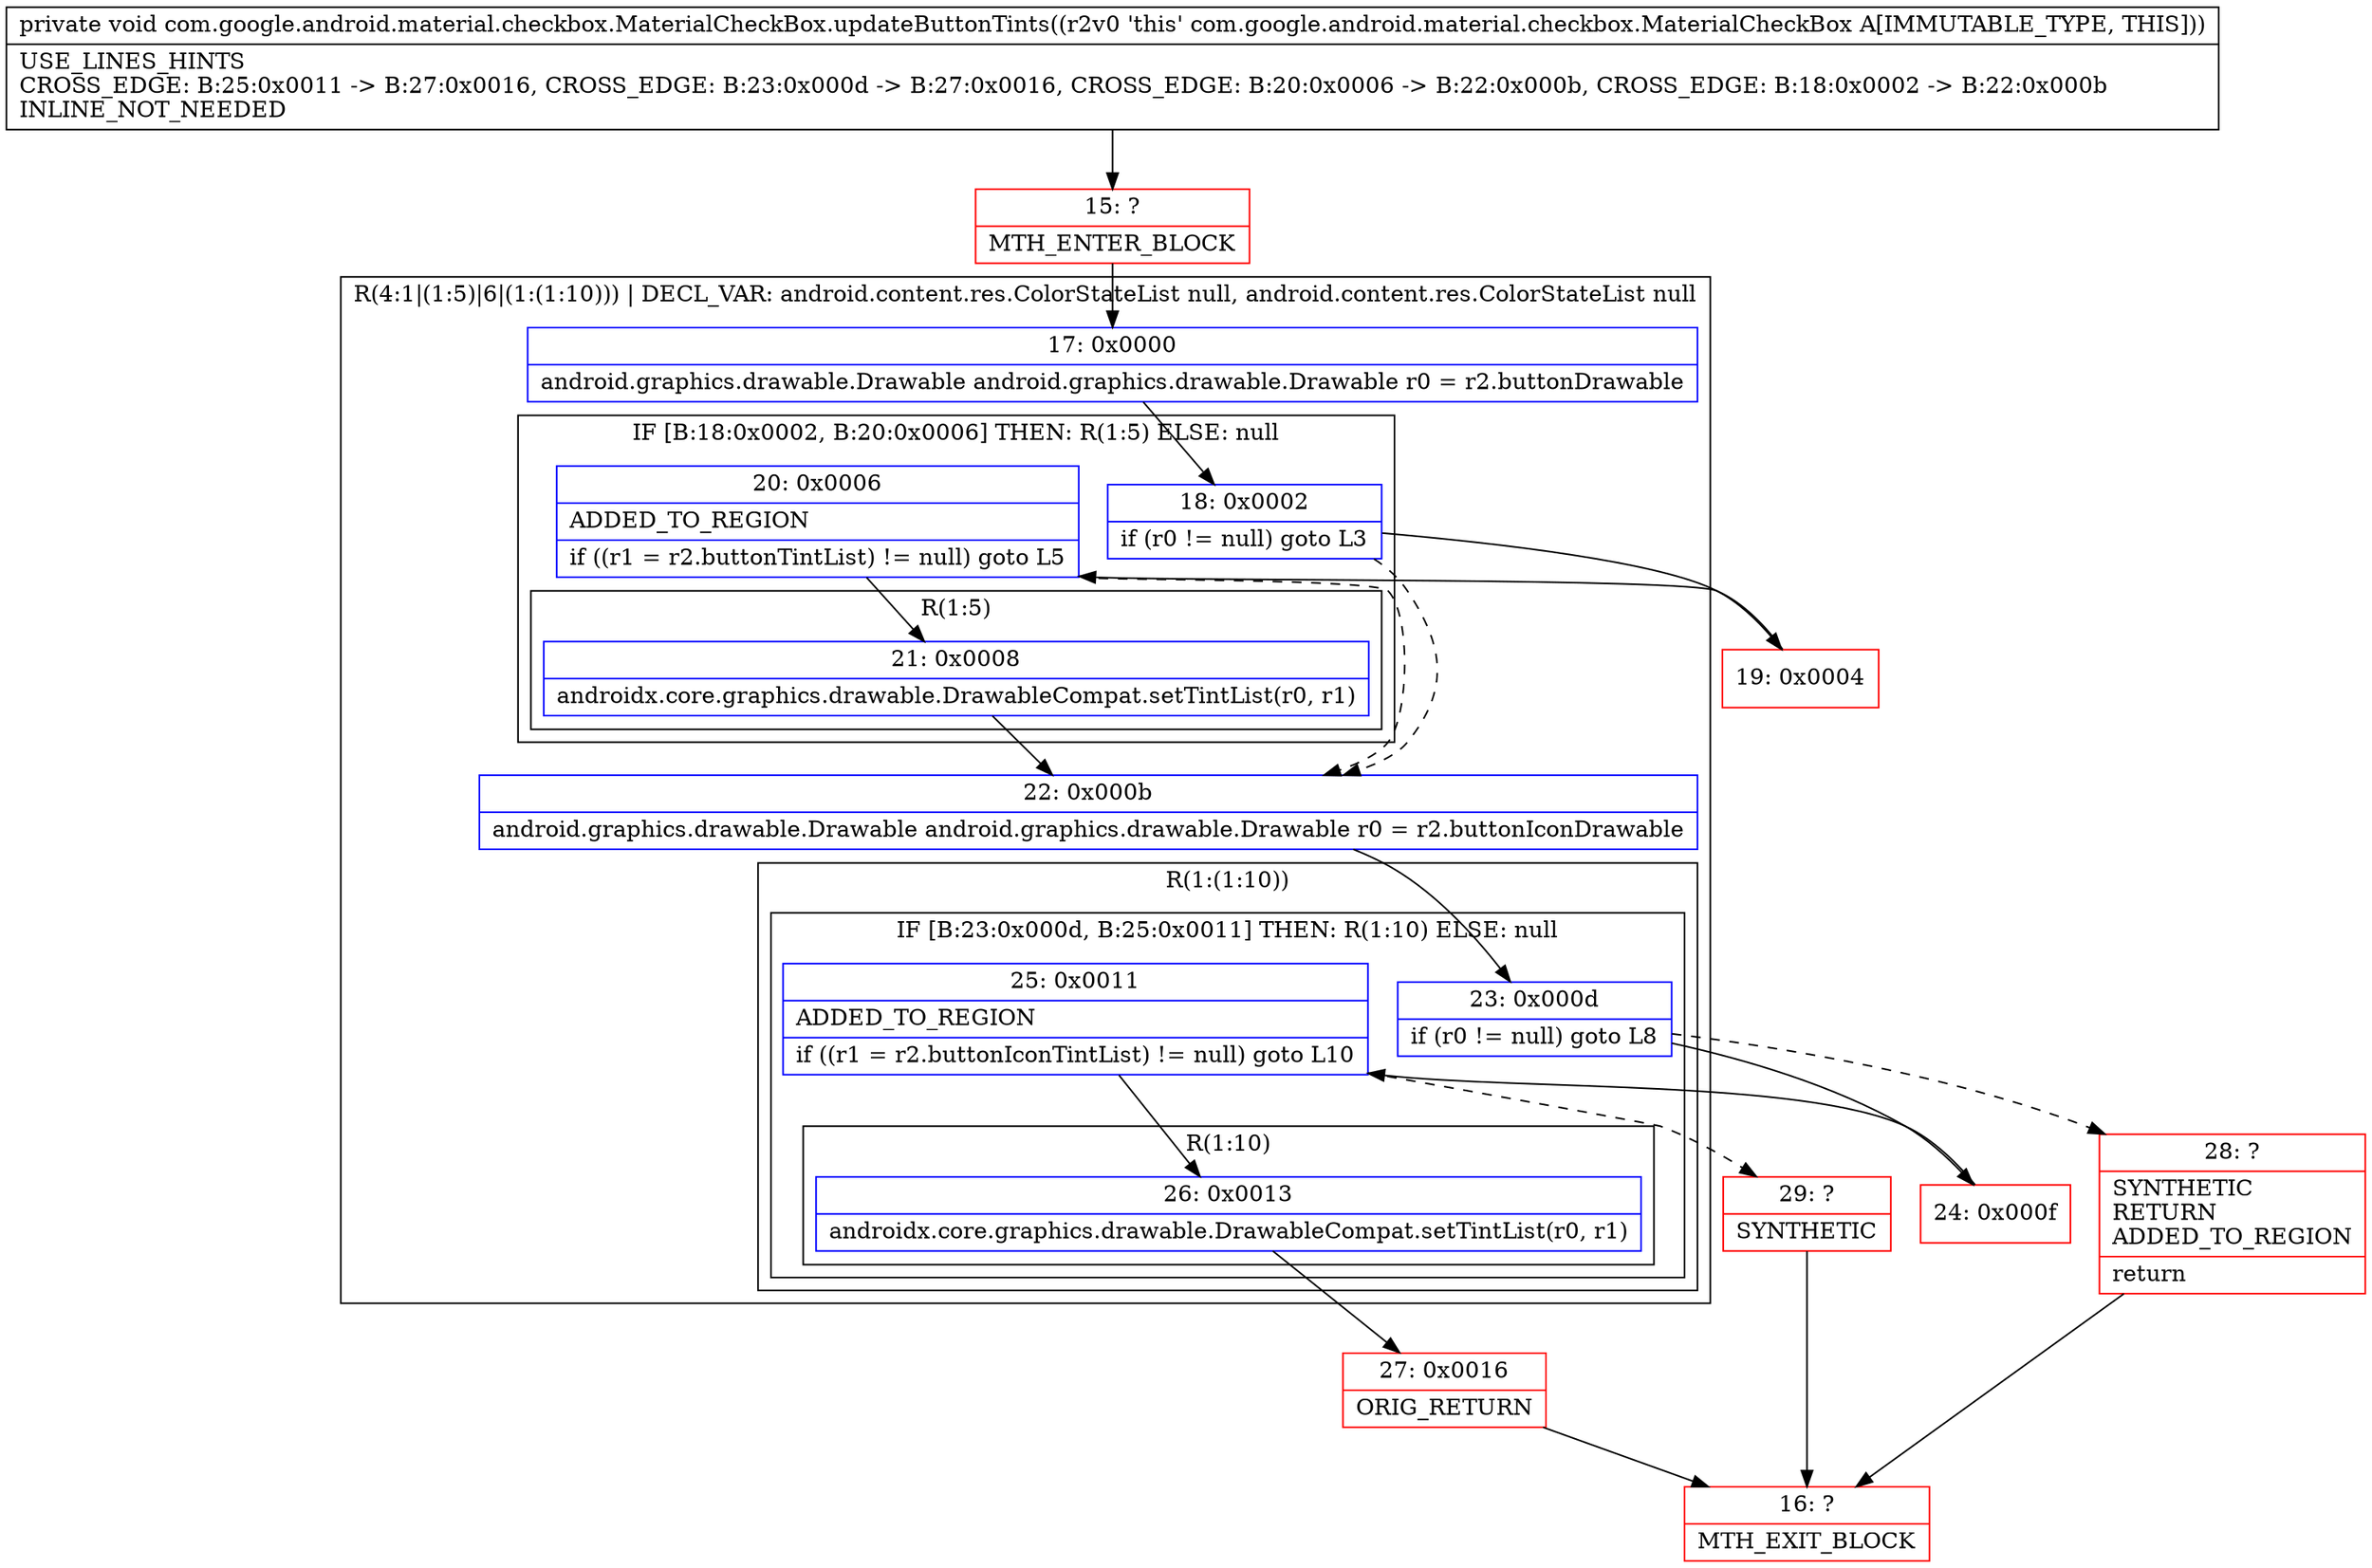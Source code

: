 digraph "CFG forcom.google.android.material.checkbox.MaterialCheckBox.updateButtonTints()V" {
subgraph cluster_Region_1627344007 {
label = "R(4:1|(1:5)|6|(1:(1:10))) | DECL_VAR: android.content.res.ColorStateList null, android.content.res.ColorStateList null\l";
node [shape=record,color=blue];
Node_17 [shape=record,label="{17\:\ 0x0000|android.graphics.drawable.Drawable android.graphics.drawable.Drawable r0 = r2.buttonDrawable\l}"];
subgraph cluster_IfRegion_1306017456 {
label = "IF [B:18:0x0002, B:20:0x0006] THEN: R(1:5) ELSE: null";
node [shape=record,color=blue];
Node_18 [shape=record,label="{18\:\ 0x0002|if (r0 != null) goto L3\l}"];
Node_20 [shape=record,label="{20\:\ 0x0006|ADDED_TO_REGION\l|if ((r1 = r2.buttonTintList) != null) goto L5\l}"];
subgraph cluster_Region_1900263078 {
label = "R(1:5)";
node [shape=record,color=blue];
Node_21 [shape=record,label="{21\:\ 0x0008|androidx.core.graphics.drawable.DrawableCompat.setTintList(r0, r1)\l}"];
}
}
Node_22 [shape=record,label="{22\:\ 0x000b|android.graphics.drawable.Drawable android.graphics.drawable.Drawable r0 = r2.buttonIconDrawable\l}"];
subgraph cluster_Region_1816773793 {
label = "R(1:(1:10))";
node [shape=record,color=blue];
subgraph cluster_IfRegion_913400337 {
label = "IF [B:23:0x000d, B:25:0x0011] THEN: R(1:10) ELSE: null";
node [shape=record,color=blue];
Node_23 [shape=record,label="{23\:\ 0x000d|if (r0 != null) goto L8\l}"];
Node_25 [shape=record,label="{25\:\ 0x0011|ADDED_TO_REGION\l|if ((r1 = r2.buttonIconTintList) != null) goto L10\l}"];
subgraph cluster_Region_753965868 {
label = "R(1:10)";
node [shape=record,color=blue];
Node_26 [shape=record,label="{26\:\ 0x0013|androidx.core.graphics.drawable.DrawableCompat.setTintList(r0, r1)\l}"];
}
}
}
}
Node_15 [shape=record,color=red,label="{15\:\ ?|MTH_ENTER_BLOCK\l}"];
Node_19 [shape=record,color=red,label="{19\:\ 0x0004}"];
Node_24 [shape=record,color=red,label="{24\:\ 0x000f}"];
Node_27 [shape=record,color=red,label="{27\:\ 0x0016|ORIG_RETURN\l}"];
Node_16 [shape=record,color=red,label="{16\:\ ?|MTH_EXIT_BLOCK\l}"];
Node_29 [shape=record,color=red,label="{29\:\ ?|SYNTHETIC\l}"];
Node_28 [shape=record,color=red,label="{28\:\ ?|SYNTHETIC\lRETURN\lADDED_TO_REGION\l|return\l}"];
MethodNode[shape=record,label="{private void com.google.android.material.checkbox.MaterialCheckBox.updateButtonTints((r2v0 'this' com.google.android.material.checkbox.MaterialCheckBox A[IMMUTABLE_TYPE, THIS]))  | USE_LINES_HINTS\lCROSS_EDGE: B:25:0x0011 \-\> B:27:0x0016, CROSS_EDGE: B:23:0x000d \-\> B:27:0x0016, CROSS_EDGE: B:20:0x0006 \-\> B:22:0x000b, CROSS_EDGE: B:18:0x0002 \-\> B:22:0x000b\lINLINE_NOT_NEEDED\l}"];
MethodNode -> Node_15;Node_17 -> Node_18;
Node_18 -> Node_19;
Node_18 -> Node_22[style=dashed];
Node_20 -> Node_21;
Node_20 -> Node_22[style=dashed];
Node_21 -> Node_22;
Node_22 -> Node_23;
Node_23 -> Node_24;
Node_23 -> Node_28[style=dashed];
Node_25 -> Node_26;
Node_25 -> Node_29[style=dashed];
Node_26 -> Node_27;
Node_15 -> Node_17;
Node_19 -> Node_20;
Node_24 -> Node_25;
Node_27 -> Node_16;
Node_29 -> Node_16;
Node_28 -> Node_16;
}

